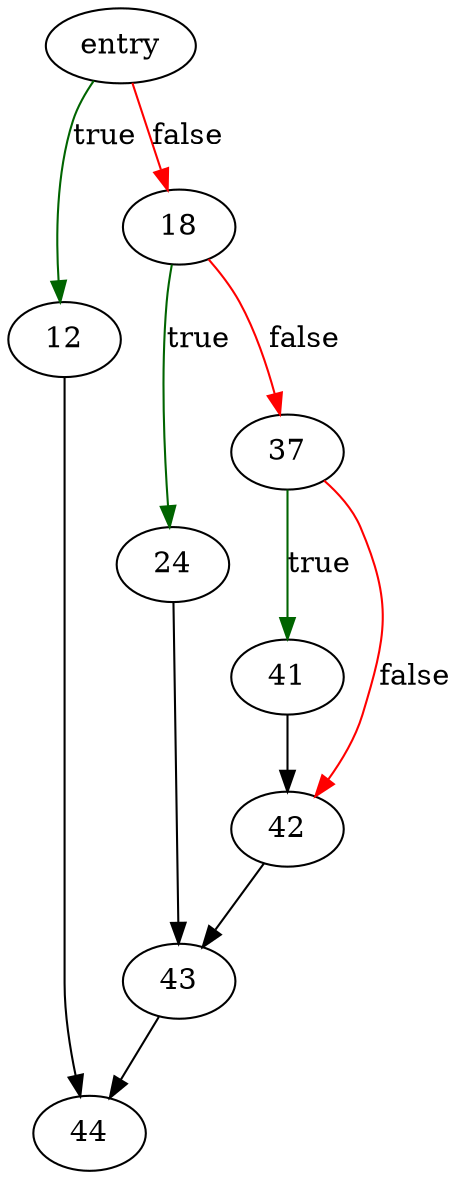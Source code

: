 digraph "comparisonAffinity" {
	// Node definitions.
	1 [label=entry];
	12;
	18;
	24;
	37;
	41;
	42;
	43;
	44;

	// Edge definitions.
	1 -> 12 [
		color=darkgreen
		label=true
	];
	1 -> 18 [
		color=red
		label=false
	];
	12 -> 44;
	18 -> 24 [
		color=darkgreen
		label=true
	];
	18 -> 37 [
		color=red
		label=false
	];
	24 -> 43;
	37 -> 41 [
		color=darkgreen
		label=true
	];
	37 -> 42 [
		color=red
		label=false
	];
	41 -> 42;
	42 -> 43;
	43 -> 44;
}